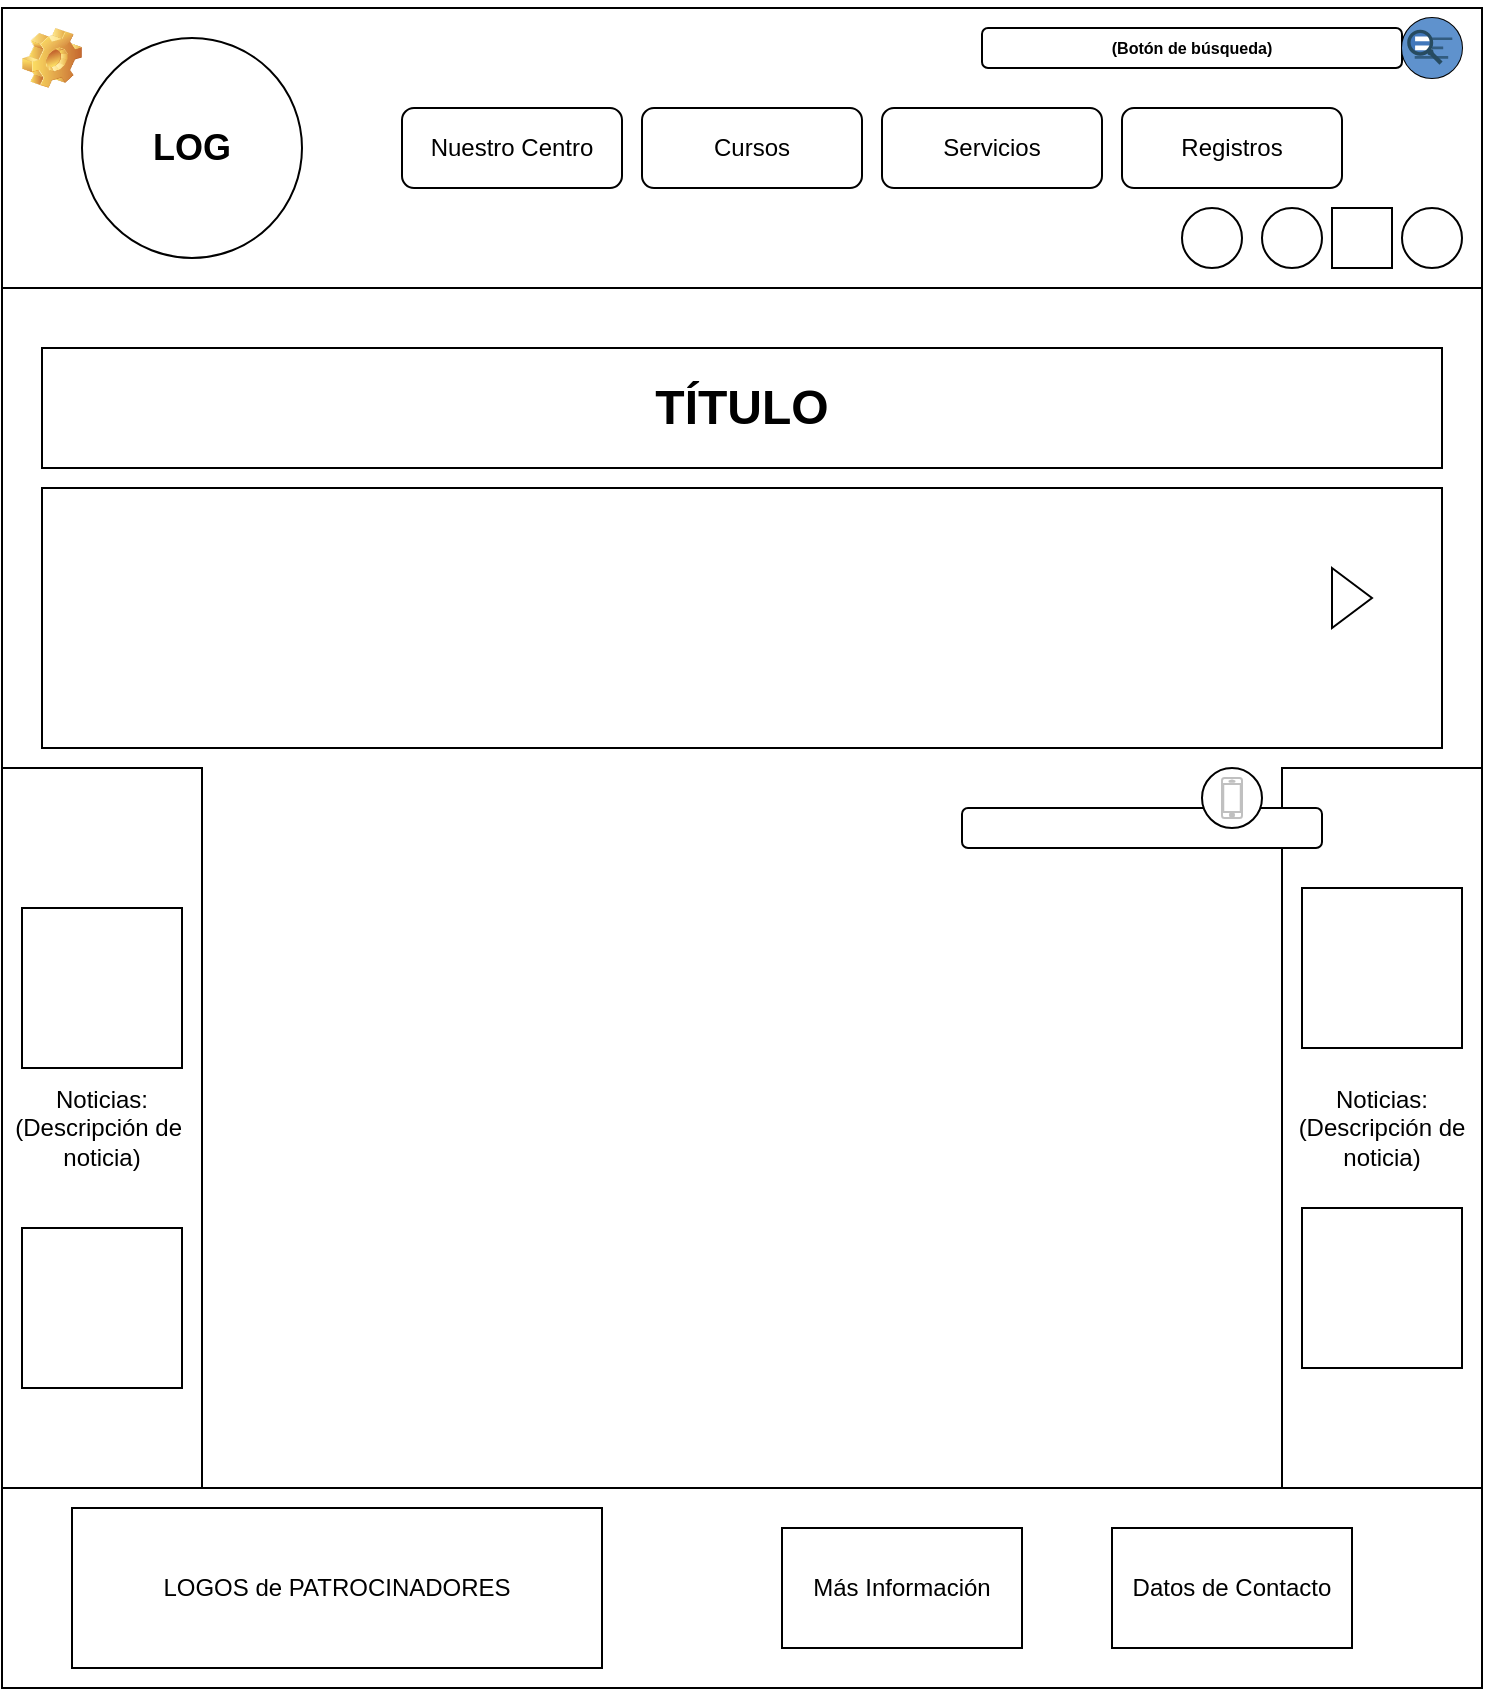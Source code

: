 <mxfile>
    <diagram id="j66avrtfw4VTAGFs-nh5" name="Page-1">
        <mxGraphModel dx="768" dy="1663" grid="1" gridSize="10" guides="1" tooltips="1" connect="1" arrows="1" fold="1" page="1" pageScale="1" pageWidth="850" pageHeight="1100" math="0" shadow="0">
            <root>
                <mxCell id="0"/>
                <mxCell id="1" parent="0"/>
                <mxCell id="20" value="&lt;h1&gt;&lt;br&gt;&lt;/h1&gt;" style="whiteSpace=wrap;html=1;aspect=fixed;" vertex="1" parent="1">
                    <mxGeometry x="60" y="-780" width="740" height="740" as="geometry"/>
                </mxCell>
                <mxCell id="21" value="" style="rounded=0;whiteSpace=wrap;html=1;" vertex="1" parent="1">
                    <mxGeometry x="60" y="-780" width="740" height="140" as="geometry"/>
                </mxCell>
                <mxCell id="22" value="&lt;h2&gt;LOG&lt;/h2&gt;" style="ellipse;whiteSpace=wrap;html=1;aspect=fixed;" vertex="1" parent="1">
                    <mxGeometry x="100" y="-765" width="110" height="110" as="geometry"/>
                </mxCell>
                <mxCell id="23" value="Servicios" style="rounded=1;whiteSpace=wrap;html=1;" vertex="1" parent="1">
                    <mxGeometry x="500" y="-730" width="110" height="40" as="geometry"/>
                </mxCell>
                <mxCell id="24" value="Cursos" style="rounded=1;whiteSpace=wrap;html=1;" vertex="1" parent="1">
                    <mxGeometry x="380" y="-730" width="110" height="40" as="geometry"/>
                </mxCell>
                <mxCell id="25" value="Nuestro Centro" style="rounded=1;whiteSpace=wrap;html=1;" vertex="1" parent="1">
                    <mxGeometry x="260" y="-730" width="110" height="40" as="geometry"/>
                </mxCell>
                <mxCell id="26" value="Registros" style="rounded=1;whiteSpace=wrap;html=1;" vertex="1" parent="1">
                    <mxGeometry x="620" y="-730" width="110" height="40" as="geometry"/>
                </mxCell>
                <mxCell id="27" value="Noticias:&lt;br&gt;(Descripción de&amp;nbsp;&lt;br&gt;noticia)" style="rounded=0;whiteSpace=wrap;html=1;" vertex="1" parent="1">
                    <mxGeometry x="60" y="-400" width="100" height="360" as="geometry"/>
                </mxCell>
                <mxCell id="28" value="Noticias:&lt;br&gt;(Descripción de&lt;br&gt;noticia)" style="rounded=0;whiteSpace=wrap;html=1;" vertex="1" parent="1">
                    <mxGeometry x="700" y="-400" width="100" height="360" as="geometry"/>
                </mxCell>
                <mxCell id="29" value="" style="rounded=0;whiteSpace=wrap;html=1;" vertex="1" parent="1">
                    <mxGeometry x="60" y="-40" width="740" height="100" as="geometry"/>
                </mxCell>
                <mxCell id="30" value="&lt;h1&gt;TÍTULO&lt;/h1&gt;" style="rounded=0;whiteSpace=wrap;html=1;" vertex="1" parent="1">
                    <mxGeometry x="80" y="-610" width="700" height="60" as="geometry"/>
                </mxCell>
                <mxCell id="31" value="" style="ellipse;whiteSpace=wrap;html=1;aspect=fixed;" vertex="1" parent="1">
                    <mxGeometry x="690" y="-680" width="30" height="30" as="geometry"/>
                </mxCell>
                <mxCell id="32" value="" style="ellipse;whiteSpace=wrap;html=1;aspect=fixed;" vertex="1" parent="1">
                    <mxGeometry x="650" y="-680" width="30" height="30" as="geometry"/>
                </mxCell>
                <mxCell id="33" value="" style="whiteSpace=wrap;html=1;aspect=fixed;" vertex="1" parent="1">
                    <mxGeometry x="725" y="-680" width="30" height="30" as="geometry"/>
                </mxCell>
                <mxCell id="35" value="" style="ellipse;whiteSpace=wrap;html=1;aspect=fixed;" vertex="1" parent="1">
                    <mxGeometry x="760" y="-680" width="30" height="30" as="geometry"/>
                </mxCell>
                <mxCell id="37" value="" style="rounded=1;whiteSpace=wrap;html=1;" vertex="1" parent="1">
                    <mxGeometry x="540" y="-380" width="180" height="20" as="geometry"/>
                </mxCell>
                <mxCell id="38" value="" style="ellipse;whiteSpace=wrap;html=1;aspect=fixed;" vertex="1" parent="1">
                    <mxGeometry x="660" y="-400" width="30" height="30" as="geometry"/>
                </mxCell>
                <mxCell id="39" value="&lt;h6&gt;(Botón de búsqueda)&lt;/h6&gt;" style="rounded=1;whiteSpace=wrap;html=1;" vertex="1" parent="1">
                    <mxGeometry x="550" y="-770" width="210" height="20" as="geometry"/>
                </mxCell>
                <mxCell id="40" value="" style="ellipse;whiteSpace=wrap;html=1;aspect=fixed;" vertex="1" parent="1">
                    <mxGeometry x="760" y="-775" width="30" height="30" as="geometry"/>
                </mxCell>
                <mxCell id="41" value="" style="shape=image;html=1;verticalLabelPosition=bottom;verticalAlign=top;imageAspect=0;image=img/clipart/Gear_128x128.png" vertex="1" parent="1">
                    <mxGeometry x="70" y="-770" width="30" height="30" as="geometry"/>
                </mxCell>
                <mxCell id="42" value="" style="html=1;whiteSpace=wrap;container=1;recursiveResize=0;collapsible=0;" vertex="1" parent="1">
                    <mxGeometry x="80" y="-540" width="700" height="130" as="geometry"/>
                </mxCell>
                <mxCell id="43" value="" style="triangle;html=1;whiteSpace=wrap;" vertex="1" parent="42">
                    <mxGeometry x="645" y="40" width="20" height="30" as="geometry"/>
                </mxCell>
                <mxCell id="44" value="" style="aspect=fixed;perimeter=ellipsePerimeter;html=1;align=center;shadow=0;dashed=0;fontColor=#4277BB;labelBackgroundColor=#ffffff;fontSize=12;spacingTop=3;image;image=img/lib/ibm/miscellaneous/retrieve_rank.svg;" vertex="1" parent="1">
                    <mxGeometry x="760" y="-775" width="30" height="30" as="geometry"/>
                </mxCell>
                <mxCell id="47" value="" style="html=1;verticalLabelPosition=bottom;labelBackgroundColor=#ffffff;verticalAlign=top;shadow=0;dashed=0;strokeWidth=1;shape=mxgraph.ios7.misc.iphone;strokeColor=#c0c0c0;" vertex="1" parent="1">
                    <mxGeometry x="670" y="-395" width="10" height="20" as="geometry"/>
                </mxCell>
                <mxCell id="49" value="" style="whiteSpace=wrap;html=1;aspect=fixed;" vertex="1" parent="1">
                    <mxGeometry x="70" y="-330" width="80" height="80" as="geometry"/>
                </mxCell>
                <mxCell id="50" value="" style="whiteSpace=wrap;html=1;aspect=fixed;" vertex="1" parent="1">
                    <mxGeometry x="70" y="-170" width="80" height="80" as="geometry"/>
                </mxCell>
                <mxCell id="51" value="" style="whiteSpace=wrap;html=1;aspect=fixed;" vertex="1" parent="1">
                    <mxGeometry x="710" y="-340" width="80" height="80" as="geometry"/>
                </mxCell>
                <mxCell id="52" value="" style="whiteSpace=wrap;html=1;aspect=fixed;" vertex="1" parent="1">
                    <mxGeometry x="710" y="-180" width="80" height="80" as="geometry"/>
                </mxCell>
                <mxCell id="53" value="Más Información" style="rounded=0;whiteSpace=wrap;html=1;" vertex="1" parent="1">
                    <mxGeometry x="450" y="-20" width="120" height="60" as="geometry"/>
                </mxCell>
                <mxCell id="54" value="Datos de Contacto" style="rounded=0;whiteSpace=wrap;html=1;" vertex="1" parent="1">
                    <mxGeometry x="615" y="-20" width="120" height="60" as="geometry"/>
                </mxCell>
                <mxCell id="55" value="LOGOS de PATROCINADORES" style="rounded=0;whiteSpace=wrap;html=1;" vertex="1" parent="1">
                    <mxGeometry x="95" y="-30" width="265" height="80" as="geometry"/>
                </mxCell>
            </root>
        </mxGraphModel>
    </diagram>
</mxfile>